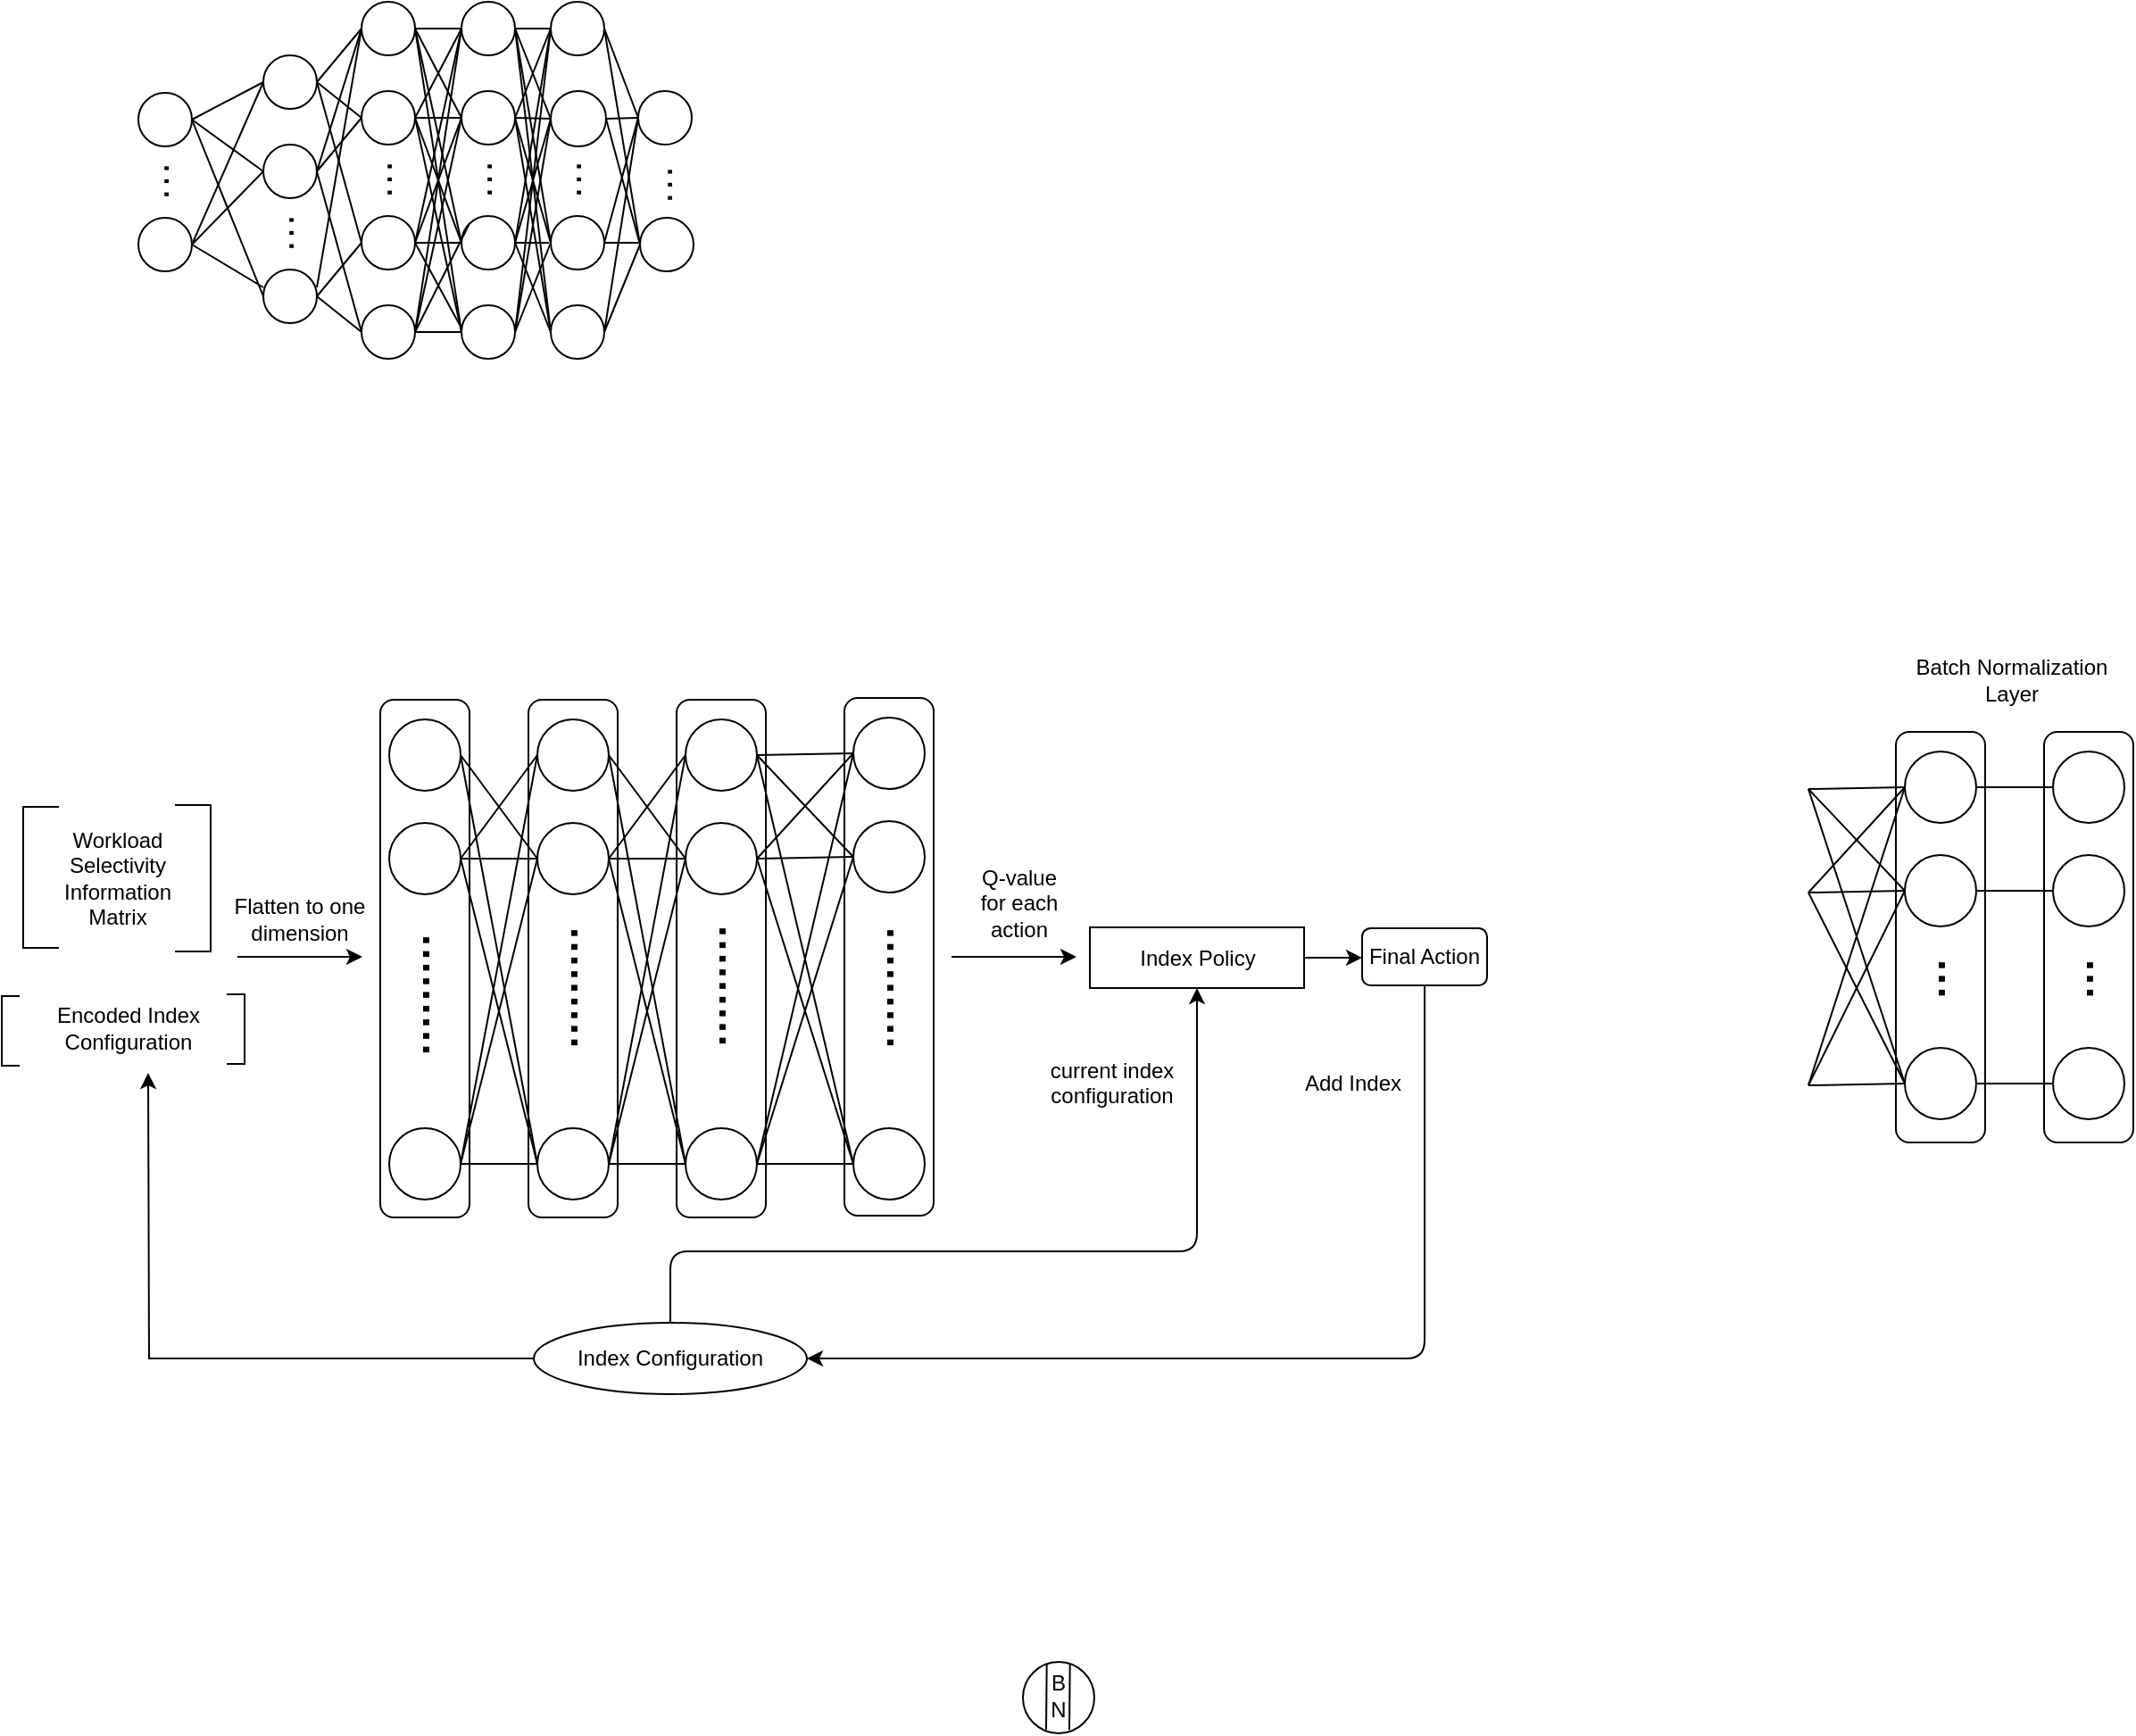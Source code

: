<mxfile version="12.1.3" type="github" pages="1"><diagram id="01hDxmDgca2iWqoEJot6" name="Page-1"><mxGraphModel dx="904" dy="399" grid="1" gridSize="10" guides="1" tooltips="1" connect="1" arrows="1" fold="1" page="1" pageScale="1" pageWidth="827" pageHeight="1169" math="0" shadow="0"><root><mxCell id="0"/><mxCell id="1" parent="0"/><mxCell id="bkeqHjz3Ag04M0PEebuD-88" value="" style="ellipse;whiteSpace=wrap;html=1;aspect=fixed;rotation=-90;" vertex="1" parent="1"><mxGeometry x="335.5" y="180" width="30" height="30" as="geometry"/></mxCell><mxCell id="bkeqHjz3Ag04M0PEebuD-137" style="edgeStyle=none;rounded=0;orthogonalLoop=1;jettySize=auto;html=1;exitX=0.5;exitY=0;exitDx=0;exitDy=0;entryX=0.5;entryY=1;entryDx=0;entryDy=0;endArrow=none;endFill=0;strokeColor=#000000;" edge="1" parent="1" source="bkeqHjz3Ag04M0PEebuD-89" target="bkeqHjz3Ag04M0PEebuD-59"><mxGeometry relative="1" as="geometry"/></mxCell><mxCell id="bkeqHjz3Ag04M0PEebuD-146" style="edgeStyle=none;rounded=0;orthogonalLoop=1;jettySize=auto;html=1;exitX=0.5;exitY=1;exitDx=0;exitDy=0;endArrow=none;endFill=0;strokeColor=#000000;" edge="1" parent="1" source="bkeqHjz3Ag04M0PEebuD-89"><mxGeometry relative="1" as="geometry"><mxPoint x="384.5" y="145" as="targetPoint"/></mxGeometry></mxCell><mxCell id="bkeqHjz3Ag04M0PEebuD-89" value="" style="ellipse;whiteSpace=wrap;html=1;aspect=fixed;rotation=-90;" vertex="1" parent="1"><mxGeometry x="335.5" y="130" width="30" height="30" as="geometry"/></mxCell><mxCell id="bkeqHjz3Ag04M0PEebuD-133" style="edgeStyle=none;rounded=0;orthogonalLoop=1;jettySize=auto;html=1;exitX=0.5;exitY=0;exitDx=0;exitDy=0;entryX=0.5;entryY=1;entryDx=0;entryDy=0;endArrow=none;endFill=0;strokeColor=#000000;" edge="1" parent="1" source="bkeqHjz3Ag04M0PEebuD-90" target="bkeqHjz3Ag04M0PEebuD-60"><mxGeometry relative="1" as="geometry"/></mxCell><mxCell id="bkeqHjz3Ag04M0PEebuD-134" style="edgeStyle=none;rounded=0;orthogonalLoop=1;jettySize=auto;html=1;exitX=0.5;exitY=0;exitDx=0;exitDy=0;entryX=0.5;entryY=1;entryDx=0;entryDy=0;endArrow=none;endFill=0;strokeColor=#000000;" edge="1" parent="1" source="bkeqHjz3Ag04M0PEebuD-90" target="bkeqHjz3Ag04M0PEebuD-59"><mxGeometry relative="1" as="geometry"/></mxCell><mxCell id="bkeqHjz3Ag04M0PEebuD-141" style="edgeStyle=none;rounded=0;orthogonalLoop=1;jettySize=auto;html=1;exitX=0.5;exitY=1;exitDx=0;exitDy=0;endArrow=none;endFill=0;strokeColor=#000000;" edge="1" parent="1" source="bkeqHjz3Ag04M0PEebuD-90"><mxGeometry relative="1" as="geometry"><mxPoint x="384.5" y="75" as="targetPoint"/></mxGeometry></mxCell><mxCell id="bkeqHjz3Ag04M0PEebuD-145" style="edgeStyle=none;rounded=0;orthogonalLoop=1;jettySize=auto;html=1;exitX=0.5;exitY=1;exitDx=0;exitDy=0;endArrow=none;endFill=0;strokeColor=#000000;entryX=0.5;entryY=0;entryDx=0;entryDy=0;" edge="1" parent="1" source="bkeqHjz3Ag04M0PEebuD-90" target="bkeqHjz3Ag04M0PEebuD-139"><mxGeometry relative="1" as="geometry"><mxPoint x="424.5" y="110" as="targetPoint"/></mxGeometry></mxCell><mxCell id="bkeqHjz3Ag04M0PEebuD-90" value="" style="ellipse;whiteSpace=wrap;html=1;aspect=fixed;rotation=-90;" vertex="1" parent="1"><mxGeometry x="335.5" y="60" width="31" height="31" as="geometry"/></mxCell><mxCell id="bkeqHjz3Ag04M0PEebuD-91" value="&lt;font style=&quot;font-size: 22px&quot;&gt;···&lt;/font&gt;" style="text;html=1;strokeColor=none;fillColor=none;align=center;verticalAlign=middle;whiteSpace=wrap;rounded=0;rotation=-90;" vertex="1" parent="1"><mxGeometry x="330.5" y="100" width="40" height="20" as="geometry"/></mxCell><mxCell id="bkeqHjz3Ag04M0PEebuD-124" style="edgeStyle=none;rounded=0;orthogonalLoop=1;jettySize=auto;html=1;exitX=0.5;exitY=0;exitDx=0;exitDy=0;entryX=0.5;entryY=1;entryDx=0;entryDy=0;endArrow=none;endFill=0;strokeColor=#000000;" edge="1" parent="1" source="bkeqHjz3Ag04M0PEebuD-93" target="bkeqHjz3Ag04M0PEebuD-61"><mxGeometry relative="1" as="geometry"/></mxCell><mxCell id="bkeqHjz3Ag04M0PEebuD-128" style="edgeStyle=none;rounded=0;orthogonalLoop=1;jettySize=auto;html=1;exitX=0.5;exitY=0;exitDx=0;exitDy=0;entryX=0.5;entryY=1;entryDx=0;entryDy=0;endArrow=none;endFill=0;strokeColor=#000000;" edge="1" parent="1" source="bkeqHjz3Ag04M0PEebuD-93" target="bkeqHjz3Ag04M0PEebuD-60"><mxGeometry relative="1" as="geometry"/></mxCell><mxCell id="bkeqHjz3Ag04M0PEebuD-129" style="edgeStyle=none;rounded=0;orthogonalLoop=1;jettySize=auto;html=1;exitX=0.5;exitY=0;exitDx=0;exitDy=0;entryX=0.5;entryY=1;entryDx=0;entryDy=0;endArrow=none;endFill=0;strokeColor=#000000;" edge="1" parent="1" source="bkeqHjz3Ag04M0PEebuD-93" target="bkeqHjz3Ag04M0PEebuD-59"><mxGeometry relative="1" as="geometry"/></mxCell><mxCell id="bkeqHjz3Ag04M0PEebuD-140" style="edgeStyle=none;rounded=0;orthogonalLoop=1;jettySize=auto;html=1;exitX=0.5;exitY=1;exitDx=0;exitDy=0;entryX=0.5;entryY=0;entryDx=0;entryDy=0;endArrow=none;endFill=0;strokeColor=#000000;" edge="1" parent="1" source="bkeqHjz3Ag04M0PEebuD-93" target="bkeqHjz3Ag04M0PEebuD-138"><mxGeometry relative="1" as="geometry"/></mxCell><mxCell id="bkeqHjz3Ag04M0PEebuD-93" value="" style="ellipse;whiteSpace=wrap;html=1;aspect=fixed;rotation=-90;" vertex="1" parent="1"><mxGeometry x="335.5" y="10" width="30" height="30" as="geometry"/></mxCell><mxCell id="bkeqHjz3Ag04M0PEebuD-104" style="edgeStyle=none;rounded=0;orthogonalLoop=1;jettySize=auto;html=1;exitX=0.5;exitY=0;exitDx=0;exitDy=0;endArrow=none;endFill=0;strokeColor=#000000;" edge="1" parent="1" source="bkeqHjz3Ag04M0PEebuD-39"><mxGeometry relative="1" as="geometry"><mxPoint x="204.5" y="170" as="targetPoint"/></mxGeometry></mxCell><mxCell id="bkeqHjz3Ag04M0PEebuD-4" value="" style="ellipse;whiteSpace=wrap;html=1;aspect=fixed;rotation=-90;" vertex="1" parent="1"><mxGeometry x="104.5" y="131" width="30" height="30" as="geometry"/></mxCell><mxCell id="bkeqHjz3Ag04M0PEebuD-5" value="" style="ellipse;whiteSpace=wrap;html=1;aspect=fixed;rotation=-90;" vertex="1" parent="1"><mxGeometry x="104.5" y="61" width="30" height="30" as="geometry"/></mxCell><mxCell id="bkeqHjz3Ag04M0PEebuD-7" value="&lt;font style=&quot;font-size: 22px&quot;&gt;···&lt;/font&gt;" style="text;html=1;strokeColor=none;fillColor=none;align=center;verticalAlign=middle;whiteSpace=wrap;rounded=0;rotation=-90;" vertex="1" parent="1"><mxGeometry x="99.5" y="101" width="40" height="20" as="geometry"/></mxCell><mxCell id="bkeqHjz3Ag04M0PEebuD-9" value="" style="ellipse;whiteSpace=wrap;html=1;aspect=fixed;rotation=-90;" vertex="1" parent="1"><mxGeometry x="174.5" y="160" width="30" height="30" as="geometry"/></mxCell><mxCell id="bkeqHjz3Ag04M0PEebuD-116" style="edgeStyle=none;rounded=0;orthogonalLoop=1;jettySize=auto;html=1;exitX=0.5;exitY=1;exitDx=0;exitDy=0;entryX=0.5;entryY=0;entryDx=0;entryDy=0;endArrow=none;endFill=0;strokeColor=#000000;" edge="1" parent="1" source="bkeqHjz3Ag04M0PEebuD-10" target="bkeqHjz3Ag04M0PEebuD-34"><mxGeometry relative="1" as="geometry"/></mxCell><mxCell id="bkeqHjz3Ag04M0PEebuD-10" value="" style="ellipse;whiteSpace=wrap;html=1;aspect=fixed;rotation=-90;" vertex="1" parent="1"><mxGeometry x="174.5" y="90" width="30" height="30" as="geometry"/></mxCell><mxCell id="bkeqHjz3Ag04M0PEebuD-11" value="&lt;font style=&quot;font-size: 22px&quot;&gt;···&lt;/font&gt;" style="text;html=1;strokeColor=none;fillColor=none;align=center;verticalAlign=middle;whiteSpace=wrap;rounded=0;rotation=-90;" vertex="1" parent="1"><mxGeometry x="169.5" y="130" width="40" height="20" as="geometry"/></mxCell><mxCell id="bkeqHjz3Ag04M0PEebuD-109" style="edgeStyle=none;rounded=0;orthogonalLoop=1;jettySize=auto;html=1;exitX=0.5;exitY=1;exitDx=0;exitDy=0;entryX=0.5;entryY=0;entryDx=0;entryDy=0;endArrow=none;endFill=0;strokeColor=#000000;" edge="1" parent="1" source="bkeqHjz3Ag04M0PEebuD-13" target="bkeqHjz3Ag04M0PEebuD-35"><mxGeometry relative="1" as="geometry"/></mxCell><mxCell id="bkeqHjz3Ag04M0PEebuD-13" value="" style="ellipse;whiteSpace=wrap;html=1;aspect=fixed;rotation=-90;" vertex="1" parent="1"><mxGeometry x="174.5" y="40" width="30" height="30" as="geometry"/></mxCell><mxCell id="bkeqHjz3Ag04M0PEebuD-23" value="" style="endArrow=none;html=1;entryX=0.5;entryY=1;entryDx=0;entryDy=0;" edge="1" parent="1" target="bkeqHjz3Ag04M0PEebuD-4"><mxGeometry width="50" height="50" relative="1" as="geometry"><mxPoint x="174.5" y="170" as="sourcePoint"/><mxPoint x="194.5" y="136" as="targetPoint"/></mxGeometry></mxCell><mxCell id="bkeqHjz3Ag04M0PEebuD-24" value="" style="endArrow=none;html=1;entryX=0.5;entryY=1;entryDx=0;entryDy=0;exitX=0.5;exitY=0;exitDx=0;exitDy=0;" edge="1" parent="1" source="bkeqHjz3Ag04M0PEebuD-10" target="bkeqHjz3Ag04M0PEebuD-4"><mxGeometry width="50" height="50" relative="1" as="geometry"><mxPoint x="244.5" y="126" as="sourcePoint"/><mxPoint x="204.5" y="126" as="targetPoint"/></mxGeometry></mxCell><mxCell id="bkeqHjz3Ag04M0PEebuD-25" value="" style="endArrow=none;html=1;entryX=0.5;entryY=1;entryDx=0;entryDy=0;exitX=0.5;exitY=0;exitDx=0;exitDy=0;" edge="1" parent="1" source="bkeqHjz3Ag04M0PEebuD-13" target="bkeqHjz3Ag04M0PEebuD-4"><mxGeometry width="50" height="50" relative="1" as="geometry"><mxPoint x="254.5" y="116" as="sourcePoint"/><mxPoint x="214.5" y="116" as="targetPoint"/></mxGeometry></mxCell><mxCell id="bkeqHjz3Ag04M0PEebuD-28" value="" style="endArrow=none;html=1;entryX=0.5;entryY=1;entryDx=0;entryDy=0;exitX=0.5;exitY=0;exitDx=0;exitDy=0;" edge="1" parent="1" source="bkeqHjz3Ag04M0PEebuD-9" target="bkeqHjz3Ag04M0PEebuD-5"><mxGeometry width="50" height="50" relative="1" as="geometry"><mxPoint x="284.5" y="86" as="sourcePoint"/><mxPoint x="244.5" y="86" as="targetPoint"/></mxGeometry></mxCell><mxCell id="bkeqHjz3Ag04M0PEebuD-29" value="" style="endArrow=none;html=1;entryX=0.5;entryY=1;entryDx=0;entryDy=0;exitX=0.5;exitY=0;exitDx=0;exitDy=0;" edge="1" parent="1" source="bkeqHjz3Ag04M0PEebuD-10" target="bkeqHjz3Ag04M0PEebuD-5"><mxGeometry width="50" height="50" relative="1" as="geometry"><mxPoint x="174.5" y="76" as="sourcePoint"/><mxPoint x="254.5" y="76" as="targetPoint"/></mxGeometry></mxCell><mxCell id="bkeqHjz3Ag04M0PEebuD-30" value="" style="endArrow=none;html=1;entryX=0.5;entryY=1;entryDx=0;entryDy=0;exitX=0.5;exitY=0;exitDx=0;exitDy=0;" edge="1" parent="1" source="bkeqHjz3Ag04M0PEebuD-13" target="bkeqHjz3Ag04M0PEebuD-5"><mxGeometry width="50" height="50" relative="1" as="geometry"><mxPoint x="304.5" y="66" as="sourcePoint"/><mxPoint x="264.5" y="66" as="targetPoint"/></mxGeometry></mxCell><mxCell id="bkeqHjz3Ag04M0PEebuD-34" value="" style="ellipse;whiteSpace=wrap;html=1;aspect=fixed;rotation=-90;" vertex="1" parent="1"><mxGeometry x="229.5" y="180" width="30" height="30" as="geometry"/></mxCell><mxCell id="bkeqHjz3Ag04M0PEebuD-51" style="edgeStyle=none;rounded=0;orthogonalLoop=1;jettySize=auto;html=1;exitX=0.5;exitY=1;exitDx=0;exitDy=0;entryX=0.5;entryY=0;entryDx=0;entryDy=0;endArrow=none;endFill=0;strokeColor=#000000;" edge="1" parent="1" source="bkeqHjz3Ag04M0PEebuD-9" target="bkeqHjz3Ag04M0PEebuD-34"><mxGeometry relative="1" as="geometry"/></mxCell><mxCell id="bkeqHjz3Ag04M0PEebuD-72" style="edgeStyle=none;rounded=0;orthogonalLoop=1;jettySize=auto;html=1;exitX=0.5;exitY=1;exitDx=0;exitDy=0;endArrow=none;endFill=0;strokeColor=#000000;" edge="1" parent="1" source="bkeqHjz3Ag04M0PEebuD-35"><mxGeometry relative="1" as="geometry"><mxPoint x="284.5" y="191" as="targetPoint"/></mxGeometry></mxCell><mxCell id="bkeqHjz3Ag04M0PEebuD-35" value="" style="ellipse;whiteSpace=wrap;html=1;aspect=fixed;rotation=-90;" vertex="1" parent="1"><mxGeometry x="229.5" y="130" width="30" height="30" as="geometry"/></mxCell><mxCell id="bkeqHjz3Ag04M0PEebuD-50" style="edgeStyle=none;rounded=0;orthogonalLoop=1;jettySize=auto;html=1;exitX=0.5;exitY=1;exitDx=0;exitDy=0;entryX=0.5;entryY=0;entryDx=0;entryDy=0;endArrow=none;endFill=0;strokeColor=#000000;" edge="1" parent="1" source="bkeqHjz3Ag04M0PEebuD-9" target="bkeqHjz3Ag04M0PEebuD-35"><mxGeometry relative="1" as="geometry"/></mxCell><mxCell id="bkeqHjz3Ag04M0PEebuD-86" style="edgeStyle=none;rounded=0;orthogonalLoop=1;jettySize=auto;html=1;exitX=0.5;exitY=1;exitDx=0;exitDy=0;entryX=0.5;entryY=0;entryDx=0;entryDy=0;endArrow=none;endFill=0;strokeColor=#000000;" edge="1" parent="1" source="bkeqHjz3Ag04M0PEebuD-36" target="bkeqHjz3Ag04M0PEebuD-64"><mxGeometry relative="1" as="geometry"/></mxCell><mxCell id="bkeqHjz3Ag04M0PEebuD-117" style="edgeStyle=none;rounded=0;orthogonalLoop=1;jettySize=auto;html=1;exitX=0.5;exitY=1;exitDx=0;exitDy=0;entryX=0.5;entryY=0;entryDx=0;entryDy=0;endArrow=none;endFill=0;strokeColor=#000000;" edge="1" parent="1" source="bkeqHjz3Ag04M0PEebuD-36" target="bkeqHjz3Ag04M0PEebuD-59"><mxGeometry relative="1" as="geometry"/></mxCell><mxCell id="bkeqHjz3Ag04M0PEebuD-36" value="" style="ellipse;whiteSpace=wrap;html=1;aspect=fixed;rotation=-90;" vertex="1" parent="1"><mxGeometry x="229.5" y="60" width="30" height="30" as="geometry"/></mxCell><mxCell id="bkeqHjz3Ag04M0PEebuD-55" style="edgeStyle=none;rounded=0;orthogonalLoop=1;jettySize=auto;html=1;exitX=0.5;exitY=1;exitDx=0;exitDy=0;entryX=0.5;entryY=0;entryDx=0;entryDy=0;endArrow=none;endFill=0;strokeColor=#000000;" edge="1" parent="1" source="bkeqHjz3Ag04M0PEebuD-10" target="bkeqHjz3Ag04M0PEebuD-36"><mxGeometry relative="1" as="geometry"/></mxCell><mxCell id="bkeqHjz3Ag04M0PEebuD-37" value="&lt;font style=&quot;font-size: 22px&quot;&gt;···&lt;/font&gt;" style="text;html=1;strokeColor=none;fillColor=none;align=center;verticalAlign=middle;whiteSpace=wrap;rounded=0;rotation=-90;" vertex="1" parent="1"><mxGeometry x="224.5" y="100" width="40" height="20" as="geometry"/></mxCell><mxCell id="bkeqHjz3Ag04M0PEebuD-57" style="edgeStyle=none;rounded=0;orthogonalLoop=1;jettySize=auto;html=1;exitX=0.5;exitY=1;exitDx=0;exitDy=0;entryX=0.5;entryY=0;entryDx=0;entryDy=0;endArrow=none;endFill=0;strokeColor=#000000;" edge="1" parent="1" source="bkeqHjz3Ag04M0PEebuD-13" target="bkeqHjz3Ag04M0PEebuD-36"><mxGeometry relative="1" as="geometry"/></mxCell><mxCell id="bkeqHjz3Ag04M0PEebuD-87" style="edgeStyle=none;rounded=0;orthogonalLoop=1;jettySize=auto;html=1;exitX=0.5;exitY=1;exitDx=0;exitDy=0;entryX=0.5;entryY=0;entryDx=0;entryDy=0;endArrow=none;endFill=0;strokeColor=#000000;" edge="1" parent="1" source="bkeqHjz3Ag04M0PEebuD-39" target="bkeqHjz3Ag04M0PEebuD-61"><mxGeometry relative="1" as="geometry"/></mxCell><mxCell id="bkeqHjz3Ag04M0PEebuD-121" style="edgeStyle=none;rounded=0;orthogonalLoop=1;jettySize=auto;html=1;exitX=0.5;exitY=1;exitDx=0;exitDy=0;entryX=0.5;entryY=0;entryDx=0;entryDy=0;endArrow=none;endFill=0;strokeColor=#000000;" edge="1" parent="1" source="bkeqHjz3Ag04M0PEebuD-39" target="bkeqHjz3Ag04M0PEebuD-60"><mxGeometry relative="1" as="geometry"/></mxCell><mxCell id="bkeqHjz3Ag04M0PEebuD-122" style="edgeStyle=none;rounded=0;orthogonalLoop=1;jettySize=auto;html=1;exitX=0.5;exitY=1;exitDx=0;exitDy=0;entryX=0.5;entryY=0;entryDx=0;entryDy=0;endArrow=none;endFill=0;strokeColor=#000000;" edge="1" parent="1" source="bkeqHjz3Ag04M0PEebuD-39" target="bkeqHjz3Ag04M0PEebuD-59"><mxGeometry relative="1" as="geometry"/></mxCell><mxCell id="bkeqHjz3Ag04M0PEebuD-39" value="" style="ellipse;whiteSpace=wrap;html=1;aspect=fixed;rotation=-90;" vertex="1" parent="1"><mxGeometry x="229.5" y="10" width="30" height="30" as="geometry"/></mxCell><mxCell id="bkeqHjz3Ag04M0PEebuD-59" value="" style="ellipse;whiteSpace=wrap;html=1;aspect=fixed;rotation=-90;" vertex="1" parent="1"><mxGeometry x="285.5" y="180" width="30" height="30" as="geometry"/></mxCell><mxCell id="bkeqHjz3Ag04M0PEebuD-135" style="edgeStyle=none;rounded=0;orthogonalLoop=1;jettySize=auto;html=1;exitX=0.5;exitY=1;exitDx=0;exitDy=0;entryX=0.5;entryY=0;entryDx=0;entryDy=0;endArrow=none;endFill=0;strokeColor=#000000;" edge="1" parent="1" source="bkeqHjz3Ag04M0PEebuD-60" target="bkeqHjz3Ag04M0PEebuD-88"><mxGeometry relative="1" as="geometry"/></mxCell><mxCell id="bkeqHjz3Ag04M0PEebuD-136" style="edgeStyle=none;rounded=0;orthogonalLoop=1;jettySize=auto;html=1;exitX=0.5;exitY=1;exitDx=0;exitDy=0;endArrow=none;endFill=0;strokeColor=#000000;" edge="1" parent="1" source="bkeqHjz3Ag04M0PEebuD-60"><mxGeometry relative="1" as="geometry"><mxPoint x="334.5" y="145" as="targetPoint"/></mxGeometry></mxCell><mxCell id="bkeqHjz3Ag04M0PEebuD-60" value="" style="ellipse;whiteSpace=wrap;html=1;aspect=fixed;rotation=-90;" vertex="1" parent="1"><mxGeometry x="285.5" y="130" width="30" height="30" as="geometry"/></mxCell><mxCell id="bkeqHjz3Ag04M0PEebuD-118" style="edgeStyle=none;rounded=0;orthogonalLoop=1;jettySize=auto;html=1;exitX=0.5;exitY=0;exitDx=0;exitDy=0;entryX=0.5;entryY=1;entryDx=0;entryDy=0;endArrow=none;endFill=0;strokeColor=#000000;" edge="1" parent="1" source="bkeqHjz3Ag04M0PEebuD-61" target="bkeqHjz3Ag04M0PEebuD-34"><mxGeometry relative="1" as="geometry"/></mxCell><mxCell id="bkeqHjz3Ag04M0PEebuD-130" style="edgeStyle=none;rounded=0;orthogonalLoop=1;jettySize=auto;html=1;exitX=0.5;exitY=1;exitDx=0;exitDy=0;entryX=0.5;entryY=0;entryDx=0;entryDy=0;endArrow=none;endFill=0;strokeColor=#000000;" edge="1" parent="1" source="bkeqHjz3Ag04M0PEebuD-61" target="bkeqHjz3Ag04M0PEebuD-90"><mxGeometry relative="1" as="geometry"/></mxCell><mxCell id="bkeqHjz3Ag04M0PEebuD-131" style="edgeStyle=none;rounded=0;orthogonalLoop=1;jettySize=auto;html=1;exitX=0.5;exitY=1;exitDx=0;exitDy=0;entryX=0.5;entryY=0;entryDx=0;entryDy=0;endArrow=none;endFill=0;strokeColor=#000000;" edge="1" parent="1" source="bkeqHjz3Ag04M0PEebuD-61" target="bkeqHjz3Ag04M0PEebuD-89"><mxGeometry relative="1" as="geometry"/></mxCell><mxCell id="bkeqHjz3Ag04M0PEebuD-132" style="edgeStyle=none;rounded=0;orthogonalLoop=1;jettySize=auto;html=1;exitX=0.5;exitY=1;exitDx=0;exitDy=0;entryX=0.5;entryY=0;entryDx=0;entryDy=0;endArrow=none;endFill=0;strokeColor=#000000;" edge="1" parent="1" source="bkeqHjz3Ag04M0PEebuD-61" target="bkeqHjz3Ag04M0PEebuD-88"><mxGeometry relative="1" as="geometry"/></mxCell><mxCell id="bkeqHjz3Ag04M0PEebuD-61" value="" style="ellipse;whiteSpace=wrap;html=1;aspect=fixed;rotation=-90;" vertex="1" parent="1"><mxGeometry x="285.5" y="60" width="30" height="30" as="geometry"/></mxCell><mxCell id="bkeqHjz3Ag04M0PEebuD-62" value="&lt;font style=&quot;font-size: 22px&quot;&gt;···&lt;/font&gt;" style="text;html=1;strokeColor=none;fillColor=none;align=center;verticalAlign=middle;whiteSpace=wrap;rounded=0;rotation=-90;" vertex="1" parent="1"><mxGeometry x="280.5" y="100" width="40" height="20" as="geometry"/></mxCell><mxCell id="bkeqHjz3Ag04M0PEebuD-119" style="edgeStyle=none;rounded=0;orthogonalLoop=1;jettySize=auto;html=1;exitX=0.5;exitY=0;exitDx=0;exitDy=0;entryX=0.5;entryY=1;entryDx=0;entryDy=0;endArrow=none;endFill=0;strokeColor=#000000;" edge="1" parent="1" source="bkeqHjz3Ag04M0PEebuD-64" target="bkeqHjz3Ag04M0PEebuD-35"><mxGeometry relative="1" as="geometry"/></mxCell><mxCell id="bkeqHjz3Ag04M0PEebuD-120" style="edgeStyle=none;rounded=0;orthogonalLoop=1;jettySize=auto;html=1;exitX=0.5;exitY=0;exitDx=0;exitDy=0;entryX=0.5;entryY=1;entryDx=0;entryDy=0;endArrow=none;endFill=0;strokeColor=#000000;" edge="1" parent="1" source="bkeqHjz3Ag04M0PEebuD-64" target="bkeqHjz3Ag04M0PEebuD-34"><mxGeometry relative="1" as="geometry"/></mxCell><mxCell id="bkeqHjz3Ag04M0PEebuD-123" style="edgeStyle=none;rounded=0;orthogonalLoop=1;jettySize=auto;html=1;exitX=0.5;exitY=1;exitDx=0;exitDy=0;entryX=0.5;entryY=0;entryDx=0;entryDy=0;endArrow=none;endFill=0;strokeColor=#000000;" edge="1" parent="1" source="bkeqHjz3Ag04M0PEebuD-64" target="bkeqHjz3Ag04M0PEebuD-93"><mxGeometry relative="1" as="geometry"/></mxCell><mxCell id="bkeqHjz3Ag04M0PEebuD-125" style="edgeStyle=none;rounded=0;orthogonalLoop=1;jettySize=auto;html=1;exitX=0.5;exitY=1;exitDx=0;exitDy=0;entryX=0.5;entryY=0;entryDx=0;entryDy=0;endArrow=none;endFill=0;strokeColor=#000000;" edge="1" parent="1" source="bkeqHjz3Ag04M0PEebuD-64" target="bkeqHjz3Ag04M0PEebuD-90"><mxGeometry relative="1" as="geometry"/></mxCell><mxCell id="bkeqHjz3Ag04M0PEebuD-126" style="edgeStyle=none;rounded=0;orthogonalLoop=1;jettySize=auto;html=1;exitX=0.5;exitY=1;exitDx=0;exitDy=0;entryX=0.5;entryY=0;entryDx=0;entryDy=0;endArrow=none;endFill=0;strokeColor=#000000;" edge="1" parent="1" source="bkeqHjz3Ag04M0PEebuD-64" target="bkeqHjz3Ag04M0PEebuD-89"><mxGeometry relative="1" as="geometry"/></mxCell><mxCell id="bkeqHjz3Ag04M0PEebuD-127" style="edgeStyle=none;rounded=0;orthogonalLoop=1;jettySize=auto;html=1;exitX=0.5;exitY=1;exitDx=0;exitDy=0;entryX=0.5;entryY=0;entryDx=0;entryDy=0;endArrow=none;endFill=0;strokeColor=#000000;" edge="1" parent="1" source="bkeqHjz3Ag04M0PEebuD-64" target="bkeqHjz3Ag04M0PEebuD-88"><mxGeometry relative="1" as="geometry"/></mxCell><mxCell id="bkeqHjz3Ag04M0PEebuD-64" value="" style="ellipse;whiteSpace=wrap;html=1;aspect=fixed;rotation=-90;" vertex="1" parent="1"><mxGeometry x="285.5" y="10" width="30" height="30" as="geometry"/></mxCell><mxCell id="bkeqHjz3Ag04M0PEebuD-56" style="edgeStyle=none;rounded=0;orthogonalLoop=1;jettySize=auto;html=1;exitX=0.5;exitY=1;exitDx=0;exitDy=0;entryX=0.5;entryY=0;entryDx=0;entryDy=0;endArrow=none;endFill=0;strokeColor=#000000;" edge="1" parent="1" source="bkeqHjz3Ag04M0PEebuD-10" target="bkeqHjz3Ag04M0PEebuD-39"><mxGeometry relative="1" as="geometry"/></mxCell><mxCell id="bkeqHjz3Ag04M0PEebuD-58" style="edgeStyle=none;rounded=0;orthogonalLoop=1;jettySize=auto;html=1;exitX=0.5;exitY=1;exitDx=0;exitDy=0;entryX=0.5;entryY=0;entryDx=0;entryDy=0;endArrow=none;endFill=0;strokeColor=#000000;" edge="1" parent="1" source="bkeqHjz3Ag04M0PEebuD-13" target="bkeqHjz3Ag04M0PEebuD-39"><mxGeometry relative="1" as="geometry"/></mxCell><mxCell id="bkeqHjz3Ag04M0PEebuD-70" style="edgeStyle=none;rounded=0;orthogonalLoop=1;jettySize=auto;html=1;exitX=0.5;exitY=1;exitDx=0;exitDy=0;entryX=0.5;entryY=0;entryDx=0;entryDy=0;endArrow=none;endFill=0;strokeColor=#000000;" edge="1" parent="1" source="bkeqHjz3Ag04M0PEebuD-34" target="bkeqHjz3Ag04M0PEebuD-59"><mxGeometry relative="1" as="geometry"/></mxCell><mxCell id="bkeqHjz3Ag04M0PEebuD-71" style="edgeStyle=none;rounded=0;orthogonalLoop=1;jettySize=auto;html=1;exitX=0.5;exitY=1;exitDx=0;exitDy=0;entryX=1;entryY=0;entryDx=0;entryDy=0;endArrow=none;endFill=0;strokeColor=#000000;" edge="1" parent="1" source="bkeqHjz3Ag04M0PEebuD-34" target="bkeqHjz3Ag04M0PEebuD-60"><mxGeometry relative="1" as="geometry"/></mxCell><mxCell id="bkeqHjz3Ag04M0PEebuD-75" style="edgeStyle=none;rounded=0;orthogonalLoop=1;jettySize=auto;html=1;exitX=0.5;exitY=1;exitDx=0;exitDy=0;entryX=0.5;entryY=0;entryDx=0;entryDy=0;endArrow=none;endFill=0;strokeColor=#000000;" edge="1" parent="1" source="bkeqHjz3Ag04M0PEebuD-35" target="bkeqHjz3Ag04M0PEebuD-60"><mxGeometry relative="1" as="geometry"/></mxCell><mxCell id="bkeqHjz3Ag04M0PEebuD-77" style="edgeStyle=none;rounded=0;orthogonalLoop=1;jettySize=auto;html=1;exitX=0.5;exitY=1;exitDx=0;exitDy=0;entryX=0.5;entryY=0;entryDx=0;entryDy=0;endArrow=none;endFill=0;strokeColor=#000000;" edge="1" parent="1" source="bkeqHjz3Ag04M0PEebuD-36" target="bkeqHjz3Ag04M0PEebuD-60"><mxGeometry relative="1" as="geometry"/></mxCell><mxCell id="bkeqHjz3Ag04M0PEebuD-78" style="edgeStyle=none;rounded=0;orthogonalLoop=1;jettySize=auto;html=1;exitX=0.5;exitY=1;exitDx=0;exitDy=0;entryX=0.5;entryY=0;entryDx=0;entryDy=0;endArrow=none;endFill=0;strokeColor=#000000;" edge="1" parent="1" source="bkeqHjz3Ag04M0PEebuD-35" target="bkeqHjz3Ag04M0PEebuD-61"><mxGeometry relative="1" as="geometry"/></mxCell><mxCell id="bkeqHjz3Ag04M0PEebuD-79" style="edgeStyle=none;rounded=0;orthogonalLoop=1;jettySize=auto;html=1;exitX=0.5;exitY=1;exitDx=0;exitDy=0;entryX=0.5;entryY=0;entryDx=0;entryDy=0;endArrow=none;endFill=0;strokeColor=#000000;" edge="1" parent="1" source="bkeqHjz3Ag04M0PEebuD-36" target="bkeqHjz3Ag04M0PEebuD-61"><mxGeometry relative="1" as="geometry"/></mxCell><mxCell id="bkeqHjz3Ag04M0PEebuD-80" style="edgeStyle=none;rounded=0;orthogonalLoop=1;jettySize=auto;html=1;exitX=0.5;exitY=1;exitDx=0;exitDy=0;entryX=0.5;entryY=0;entryDx=0;entryDy=0;endArrow=none;endFill=0;strokeColor=#000000;" edge="1" parent="1" source="bkeqHjz3Ag04M0PEebuD-39" target="bkeqHjz3Ag04M0PEebuD-64"><mxGeometry relative="1" as="geometry"/></mxCell><mxCell id="bkeqHjz3Ag04M0PEebuD-142" style="edgeStyle=none;rounded=0;orthogonalLoop=1;jettySize=auto;html=1;exitX=0.5;exitY=0;exitDx=0;exitDy=0;entryX=0.5;entryY=1;entryDx=0;entryDy=0;endArrow=none;endFill=0;strokeColor=#000000;" edge="1" parent="1" source="bkeqHjz3Ag04M0PEebuD-138" target="bkeqHjz3Ag04M0PEebuD-89"><mxGeometry relative="1" as="geometry"/></mxCell><mxCell id="bkeqHjz3Ag04M0PEebuD-143" style="edgeStyle=none;rounded=0;orthogonalLoop=1;jettySize=auto;html=1;exitX=0.5;exitY=0;exitDx=0;exitDy=0;entryX=0.5;entryY=1;entryDx=0;entryDy=0;endArrow=none;endFill=0;strokeColor=#000000;" edge="1" parent="1" source="bkeqHjz3Ag04M0PEebuD-138" target="bkeqHjz3Ag04M0PEebuD-88"><mxGeometry relative="1" as="geometry"/></mxCell><mxCell id="bkeqHjz3Ag04M0PEebuD-138" value="" style="ellipse;whiteSpace=wrap;html=1;aspect=fixed;rotation=-90;" vertex="1" parent="1"><mxGeometry x="384.5" y="60" width="30" height="30" as="geometry"/></mxCell><mxCell id="bkeqHjz3Ag04M0PEebuD-144" style="edgeStyle=none;rounded=0;orthogonalLoop=1;jettySize=auto;html=1;exitX=0.5;exitY=0;exitDx=0;exitDy=0;entryX=0.5;entryY=1;entryDx=0;entryDy=0;endArrow=none;endFill=0;strokeColor=#000000;" edge="1" parent="1" source="bkeqHjz3Ag04M0PEebuD-139" target="bkeqHjz3Ag04M0PEebuD-93"><mxGeometry relative="1" as="geometry"/></mxCell><mxCell id="bkeqHjz3Ag04M0PEebuD-147" style="edgeStyle=none;rounded=0;orthogonalLoop=1;jettySize=auto;html=1;exitX=0.5;exitY=0;exitDx=0;exitDy=0;entryX=0.5;entryY=1;entryDx=0;entryDy=0;endArrow=none;endFill=0;strokeColor=#000000;" edge="1" parent="1" source="bkeqHjz3Ag04M0PEebuD-139" target="bkeqHjz3Ag04M0PEebuD-88"><mxGeometry relative="1" as="geometry"/></mxCell><mxCell id="bkeqHjz3Ag04M0PEebuD-139" value="" style="ellipse;whiteSpace=wrap;html=1;aspect=fixed;rotation=-90;" vertex="1" parent="1"><mxGeometry x="385.5" y="131" width="30" height="30" as="geometry"/></mxCell><mxCell id="bkeqHjz3Ag04M0PEebuD-148" value="&lt;font style=&quot;font-size: 22px&quot;&gt;···&lt;/font&gt;" style="text;html=1;strokeColor=none;fillColor=none;align=center;verticalAlign=middle;whiteSpace=wrap;rounded=0;rotation=-90;" vertex="1" parent="1"><mxGeometry x="381.5" y="103" width="40" height="20" as="geometry"/></mxCell><mxCell id="bkeqHjz3Ag04M0PEebuD-282" value="" style="group" vertex="1" connectable="0" parent="1"><mxGeometry x="600" y="940" width="40" height="40" as="geometry"/></mxCell><mxCell id="bkeqHjz3Ag04M0PEebuD-279" value="" style="ellipse;whiteSpace=wrap;html=1;aspect=fixed;" vertex="1" parent="bkeqHjz3Ag04M0PEebuD-282"><mxGeometry width="40" height="40" as="geometry"/></mxCell><mxCell id="bkeqHjz3Ag04M0PEebuD-262" value="" style="shape=link;html=1;endArrow=none;endFill=0;strokeColor=#000000;width=13;entryX=0.987;entryY=0.941;entryDx=0;entryDy=0;entryPerimeter=0;" edge="1" parent="bkeqHjz3Ag04M0PEebuD-282"><mxGeometry width="50" height="50" relative="1" as="geometry"><mxPoint x="19.5" y="38" as="sourcePoint"/><mxPoint x="19.85" y="0.89" as="targetPoint"/></mxGeometry></mxCell><mxCell id="bkeqHjz3Ag04M0PEebuD-263" value="B&lt;br&gt;N" style="text;html=1;strokeColor=none;fillColor=none;align=center;verticalAlign=middle;whiteSpace=wrap;rounded=0;" vertex="1" parent="bkeqHjz3Ag04M0PEebuD-282"><mxGeometry y="9" width="40" height="20" as="geometry"/></mxCell><mxCell id="bkeqHjz3Ag04M0PEebuD-288" value="" style="group" vertex="1" connectable="0" parent="1"><mxGeometry x="240" y="400" width="310" height="291" as="geometry"/></mxCell><mxCell id="bkeqHjz3Ag04M0PEebuD-155" value="" style="group" vertex="1" connectable="0" parent="bkeqHjz3Ag04M0PEebuD-288"><mxGeometry y="1" width="73" height="290" as="geometry"/></mxCell><mxCell id="bkeqHjz3Ag04M0PEebuD-258" style="edgeStyle=none;rounded=0;orthogonalLoop=1;jettySize=auto;html=1;exitX=0.5;exitY=1;exitDx=0;exitDy=0;endArrow=none;endFill=0;strokeColor=#000000;" edge="1" parent="bkeqHjz3Ag04M0PEebuD-155" source="bkeqHjz3Ag04M0PEebuD-149" target="bkeqHjz3Ag04M0PEebuD-152"><mxGeometry relative="1" as="geometry"/></mxCell><mxCell id="bkeqHjz3Ag04M0PEebuD-259" style="edgeStyle=none;rounded=0;orthogonalLoop=1;jettySize=auto;html=1;exitX=0.75;exitY=1;exitDx=0;exitDy=0;entryX=1;entryY=0.5;entryDx=0;entryDy=0;endArrow=none;endFill=0;strokeColor=#000000;" edge="1" parent="bkeqHjz3Ag04M0PEebuD-155" source="bkeqHjz3Ag04M0PEebuD-149" target="bkeqHjz3Ag04M0PEebuD-152"><mxGeometry relative="1" as="geometry"/></mxCell><mxCell id="bkeqHjz3Ag04M0PEebuD-260" style="edgeStyle=none;rounded=0;orthogonalLoop=1;jettySize=auto;html=1;exitX=0.5;exitY=1;exitDx=0;exitDy=0;endArrow=none;endFill=0;strokeColor=#000000;" edge="1" parent="bkeqHjz3Ag04M0PEebuD-155" source="bkeqHjz3Ag04M0PEebuD-149" target="bkeqHjz3Ag04M0PEebuD-152"><mxGeometry relative="1" as="geometry"/></mxCell><mxCell id="bkeqHjz3Ag04M0PEebuD-149" value="" style="rounded=1;whiteSpace=wrap;html=1;" vertex="1" parent="bkeqHjz3Ag04M0PEebuD-155"><mxGeometry width="50" height="290" as="geometry"/></mxCell><mxCell id="bkeqHjz3Ag04M0PEebuD-150" value="" style="ellipse;whiteSpace=wrap;html=1;aspect=fixed;" vertex="1" parent="bkeqHjz3Ag04M0PEebuD-155"><mxGeometry x="5" y="11" width="40" height="40" as="geometry"/></mxCell><mxCell id="bkeqHjz3Ag04M0PEebuD-151" value="" style="ellipse;whiteSpace=wrap;html=1;aspect=fixed;" vertex="1" parent="bkeqHjz3Ag04M0PEebuD-155"><mxGeometry x="5" y="69" width="40" height="40" as="geometry"/></mxCell><mxCell id="bkeqHjz3Ag04M0PEebuD-152" value="" style="ellipse;whiteSpace=wrap;html=1;aspect=fixed;" vertex="1" parent="bkeqHjz3Ag04M0PEebuD-155"><mxGeometry x="5" y="240" width="40" height="40" as="geometry"/></mxCell><mxCell id="bkeqHjz3Ag04M0PEebuD-153" value="&lt;b&gt;&lt;font style=&quot;font-size: 23px&quot;&gt;·········&lt;/font&gt;&lt;/b&gt;" style="text;html=1;strokeColor=none;fillColor=none;align=center;verticalAlign=middle;whiteSpace=wrap;rounded=0;rotation=90;" vertex="1" parent="bkeqHjz3Ag04M0PEebuD-155"><mxGeometry x="-21" y="156" width="94" height="20" as="geometry"/></mxCell><mxCell id="bkeqHjz3Ag04M0PEebuD-261" style="edgeStyle=none;rounded=0;orthogonalLoop=1;jettySize=auto;html=1;entryX=0.5;entryY=1;entryDx=0;entryDy=0;endArrow=none;endFill=0;strokeColor=#000000;" edge="1" parent="bkeqHjz3Ag04M0PEebuD-155" source="bkeqHjz3Ag04M0PEebuD-152" target="bkeqHjz3Ag04M0PEebuD-152"><mxGeometry relative="1" as="geometry"/></mxCell><mxCell id="bkeqHjz3Ag04M0PEebuD-157" value="" style="group" vertex="1" connectable="0" parent="bkeqHjz3Ag04M0PEebuD-288"><mxGeometry x="260" width="50" height="290" as="geometry"/></mxCell><mxCell id="bkeqHjz3Ag04M0PEebuD-158" value="" style="rounded=1;whiteSpace=wrap;html=1;" vertex="1" parent="bkeqHjz3Ag04M0PEebuD-157"><mxGeometry width="50" height="290" as="geometry"/></mxCell><mxCell id="bkeqHjz3Ag04M0PEebuD-159" value="" style="ellipse;whiteSpace=wrap;html=1;aspect=fixed;" vertex="1" parent="bkeqHjz3Ag04M0PEebuD-157"><mxGeometry x="5" y="11" width="40" height="40" as="geometry"/></mxCell><mxCell id="bkeqHjz3Ag04M0PEebuD-160" value="" style="ellipse;whiteSpace=wrap;html=1;aspect=fixed;" vertex="1" parent="bkeqHjz3Ag04M0PEebuD-157"><mxGeometry x="5" y="69" width="40" height="40" as="geometry"/></mxCell><mxCell id="bkeqHjz3Ag04M0PEebuD-161" value="" style="ellipse;whiteSpace=wrap;html=1;aspect=fixed;" vertex="1" parent="bkeqHjz3Ag04M0PEebuD-157"><mxGeometry x="5" y="241" width="40" height="40" as="geometry"/></mxCell><mxCell id="bkeqHjz3Ag04M0PEebuD-162" value="&lt;b&gt;&lt;font style=&quot;font-size: 23px&quot;&gt;·········&lt;/font&gt;&lt;/b&gt;" style="text;html=1;strokeColor=none;fillColor=none;align=center;verticalAlign=middle;whiteSpace=wrap;rounded=0;rotation=90;" vertex="1" parent="bkeqHjz3Ag04M0PEebuD-157"><mxGeometry x="6" y="153" width="40" height="20" as="geometry"/></mxCell><mxCell id="bkeqHjz3Ag04M0PEebuD-163" value="" style="group" vertex="1" connectable="0" parent="bkeqHjz3Ag04M0PEebuD-288"><mxGeometry x="166" y="1" width="50" height="290" as="geometry"/></mxCell><mxCell id="bkeqHjz3Ag04M0PEebuD-164" value="" style="rounded=1;whiteSpace=wrap;html=1;" vertex="1" parent="bkeqHjz3Ag04M0PEebuD-163"><mxGeometry width="50" height="290" as="geometry"/></mxCell><mxCell id="bkeqHjz3Ag04M0PEebuD-165" value="" style="ellipse;whiteSpace=wrap;html=1;aspect=fixed;" vertex="1" parent="bkeqHjz3Ag04M0PEebuD-163"><mxGeometry x="5" y="11" width="40" height="40" as="geometry"/></mxCell><mxCell id="bkeqHjz3Ag04M0PEebuD-166" value="" style="ellipse;whiteSpace=wrap;html=1;aspect=fixed;" vertex="1" parent="bkeqHjz3Ag04M0PEebuD-163"><mxGeometry x="5" y="69" width="40" height="40" as="geometry"/></mxCell><mxCell id="bkeqHjz3Ag04M0PEebuD-167" value="" style="ellipse;whiteSpace=wrap;html=1;aspect=fixed;" vertex="1" parent="bkeqHjz3Ag04M0PEebuD-163"><mxGeometry x="5" y="240" width="40" height="40" as="geometry"/></mxCell><mxCell id="bkeqHjz3Ag04M0PEebuD-168" value="&lt;b&gt;&lt;font style=&quot;font-size: 23px&quot;&gt;·········&lt;/font&gt;&lt;/b&gt;" style="text;html=1;strokeColor=none;fillColor=none;align=center;verticalAlign=middle;whiteSpace=wrap;rounded=0;rotation=90;" vertex="1" parent="bkeqHjz3Ag04M0PEebuD-163"><mxGeometry x="6" y="151" width="40" height="20" as="geometry"/></mxCell><mxCell id="bkeqHjz3Ag04M0PEebuD-169" value="" style="group" vertex="1" connectable="0" parent="bkeqHjz3Ag04M0PEebuD-288"><mxGeometry x="83" y="1" width="50" height="290" as="geometry"/></mxCell><mxCell id="bkeqHjz3Ag04M0PEebuD-170" value="" style="rounded=1;whiteSpace=wrap;html=1;" vertex="1" parent="bkeqHjz3Ag04M0PEebuD-169"><mxGeometry width="50" height="290" as="geometry"/></mxCell><mxCell id="bkeqHjz3Ag04M0PEebuD-171" value="" style="ellipse;whiteSpace=wrap;html=1;aspect=fixed;" vertex="1" parent="bkeqHjz3Ag04M0PEebuD-169"><mxGeometry x="5" y="11" width="40" height="40" as="geometry"/></mxCell><mxCell id="bkeqHjz3Ag04M0PEebuD-172" value="" style="ellipse;whiteSpace=wrap;html=1;aspect=fixed;" vertex="1" parent="bkeqHjz3Ag04M0PEebuD-169"><mxGeometry x="5" y="69" width="40" height="40" as="geometry"/></mxCell><mxCell id="bkeqHjz3Ag04M0PEebuD-173" value="" style="ellipse;whiteSpace=wrap;html=1;aspect=fixed;" vertex="1" parent="bkeqHjz3Ag04M0PEebuD-169"><mxGeometry x="5" y="240" width="40" height="40" as="geometry"/></mxCell><mxCell id="bkeqHjz3Ag04M0PEebuD-174" value="&lt;b&gt;&lt;font style=&quot;font-size: 23px&quot;&gt;·········&lt;/font&gt;&lt;/b&gt;" style="text;html=1;strokeColor=none;fillColor=none;align=center;verticalAlign=middle;whiteSpace=wrap;rounded=0;rotation=90;" vertex="1" parent="bkeqHjz3Ag04M0PEebuD-169"><mxGeometry x="6" y="152" width="40" height="20" as="geometry"/></mxCell><mxCell id="bkeqHjz3Ag04M0PEebuD-175" style="edgeStyle=none;rounded=0;orthogonalLoop=1;jettySize=auto;html=1;exitX=1;exitY=0.5;exitDx=0;exitDy=0;entryX=0;entryY=0.5;entryDx=0;entryDy=0;endArrow=none;endFill=0;strokeColor=#000000;" edge="1" parent="bkeqHjz3Ag04M0PEebuD-288" source="bkeqHjz3Ag04M0PEebuD-150" target="bkeqHjz3Ag04M0PEebuD-172"><mxGeometry relative="1" as="geometry"/></mxCell><mxCell id="bkeqHjz3Ag04M0PEebuD-176" style="edgeStyle=none;rounded=0;orthogonalLoop=1;jettySize=auto;html=1;exitX=1;exitY=0.5;exitDx=0;exitDy=0;entryX=0;entryY=0.5;entryDx=0;entryDy=0;endArrow=none;endFill=0;strokeColor=#000000;" edge="1" parent="bkeqHjz3Ag04M0PEebuD-288" source="bkeqHjz3Ag04M0PEebuD-150" target="bkeqHjz3Ag04M0PEebuD-173"><mxGeometry relative="1" as="geometry"/></mxCell><mxCell id="bkeqHjz3Ag04M0PEebuD-177" style="edgeStyle=none;rounded=0;orthogonalLoop=1;jettySize=auto;html=1;exitX=1;exitY=0.5;exitDx=0;exitDy=0;entryX=0;entryY=0.5;entryDx=0;entryDy=0;endArrow=none;endFill=0;strokeColor=#000000;" edge="1" parent="bkeqHjz3Ag04M0PEebuD-288" source="bkeqHjz3Ag04M0PEebuD-151" target="bkeqHjz3Ag04M0PEebuD-171"><mxGeometry relative="1" as="geometry"/></mxCell><mxCell id="bkeqHjz3Ag04M0PEebuD-178" style="edgeStyle=none;rounded=0;orthogonalLoop=1;jettySize=auto;html=1;exitX=1;exitY=0.5;exitDx=0;exitDy=0;entryX=0;entryY=0.5;entryDx=0;entryDy=0;endArrow=none;endFill=0;strokeColor=#000000;" edge="1" parent="bkeqHjz3Ag04M0PEebuD-288" source="bkeqHjz3Ag04M0PEebuD-151" target="bkeqHjz3Ag04M0PEebuD-172"><mxGeometry relative="1" as="geometry"/></mxCell><mxCell id="bkeqHjz3Ag04M0PEebuD-179" style="edgeStyle=none;rounded=0;orthogonalLoop=1;jettySize=auto;html=1;exitX=0;exitY=0.5;exitDx=0;exitDy=0;entryX=1;entryY=0.5;entryDx=0;entryDy=0;endArrow=none;endFill=0;strokeColor=#000000;" edge="1" parent="bkeqHjz3Ag04M0PEebuD-288" source="bkeqHjz3Ag04M0PEebuD-171" target="bkeqHjz3Ag04M0PEebuD-152"><mxGeometry relative="1" as="geometry"/></mxCell><mxCell id="bkeqHjz3Ag04M0PEebuD-180" style="edgeStyle=none;rounded=0;orthogonalLoop=1;jettySize=auto;html=1;exitX=1;exitY=0.5;exitDx=0;exitDy=0;entryX=0;entryY=0.5;entryDx=0;entryDy=0;endArrow=none;endFill=0;strokeColor=#000000;" edge="1" parent="bkeqHjz3Ag04M0PEebuD-288" source="bkeqHjz3Ag04M0PEebuD-152" target="bkeqHjz3Ag04M0PEebuD-173"><mxGeometry relative="1" as="geometry"/></mxCell><mxCell id="bkeqHjz3Ag04M0PEebuD-181" style="edgeStyle=none;rounded=0;orthogonalLoop=1;jettySize=auto;html=1;exitX=1;exitY=0.5;exitDx=0;exitDy=0;entryX=0;entryY=0.5;entryDx=0;entryDy=0;endArrow=none;endFill=0;strokeColor=#000000;" edge="1" parent="bkeqHjz3Ag04M0PEebuD-288" source="bkeqHjz3Ag04M0PEebuD-151" target="bkeqHjz3Ag04M0PEebuD-173"><mxGeometry relative="1" as="geometry"/></mxCell><mxCell id="bkeqHjz3Ag04M0PEebuD-182" style="edgeStyle=none;rounded=0;orthogonalLoop=1;jettySize=auto;html=1;exitX=0;exitY=0.5;exitDx=0;exitDy=0;entryX=1;entryY=0.5;entryDx=0;entryDy=0;endArrow=none;endFill=0;strokeColor=#000000;" edge="1" parent="bkeqHjz3Ag04M0PEebuD-288" source="bkeqHjz3Ag04M0PEebuD-172" target="bkeqHjz3Ag04M0PEebuD-152"><mxGeometry relative="1" as="geometry"/></mxCell><mxCell id="bkeqHjz3Ag04M0PEebuD-183" style="edgeStyle=none;rounded=0;orthogonalLoop=1;jettySize=auto;html=1;exitX=1;exitY=0.5;exitDx=0;exitDy=0;entryX=0;entryY=0.5;entryDx=0;entryDy=0;endArrow=none;endFill=0;strokeColor=#000000;" edge="1" parent="bkeqHjz3Ag04M0PEebuD-288" source="bkeqHjz3Ag04M0PEebuD-171" target="bkeqHjz3Ag04M0PEebuD-166"><mxGeometry relative="1" as="geometry"/></mxCell><mxCell id="bkeqHjz3Ag04M0PEebuD-184" style="edgeStyle=none;rounded=0;orthogonalLoop=1;jettySize=auto;html=1;exitX=0;exitY=0.5;exitDx=0;exitDy=0;entryX=1;entryY=0.5;entryDx=0;entryDy=0;endArrow=none;endFill=0;strokeColor=#000000;" edge="1" parent="bkeqHjz3Ag04M0PEebuD-288" source="bkeqHjz3Ag04M0PEebuD-165" target="bkeqHjz3Ag04M0PEebuD-172"><mxGeometry relative="1" as="geometry"/></mxCell><mxCell id="bkeqHjz3Ag04M0PEebuD-185" style="edgeStyle=none;rounded=0;orthogonalLoop=1;jettySize=auto;html=1;exitX=1;exitY=0.5;exitDx=0;exitDy=0;entryX=0;entryY=0.5;entryDx=0;entryDy=0;endArrow=none;endFill=0;strokeColor=#000000;" edge="1" parent="bkeqHjz3Ag04M0PEebuD-288" source="bkeqHjz3Ag04M0PEebuD-171" target="bkeqHjz3Ag04M0PEebuD-167"><mxGeometry relative="1" as="geometry"/></mxCell><mxCell id="bkeqHjz3Ag04M0PEebuD-186" style="edgeStyle=none;rounded=0;orthogonalLoop=1;jettySize=auto;html=1;exitX=0;exitY=0.5;exitDx=0;exitDy=0;entryX=1;entryY=0.5;entryDx=0;entryDy=0;endArrow=none;endFill=0;strokeColor=#000000;" edge="1" parent="bkeqHjz3Ag04M0PEebuD-288" source="bkeqHjz3Ag04M0PEebuD-165" target="bkeqHjz3Ag04M0PEebuD-173"><mxGeometry relative="1" as="geometry"/></mxCell><mxCell id="bkeqHjz3Ag04M0PEebuD-187" style="edgeStyle=none;rounded=0;orthogonalLoop=1;jettySize=auto;html=1;exitX=1;exitY=0.5;exitDx=0;exitDy=0;entryX=0;entryY=0.5;entryDx=0;entryDy=0;endArrow=none;endFill=0;strokeColor=#000000;" edge="1" parent="bkeqHjz3Ag04M0PEebuD-288" source="bkeqHjz3Ag04M0PEebuD-172" target="bkeqHjz3Ag04M0PEebuD-166"><mxGeometry relative="1" as="geometry"/></mxCell><mxCell id="bkeqHjz3Ag04M0PEebuD-188" style="edgeStyle=none;rounded=0;orthogonalLoop=1;jettySize=auto;html=1;exitX=1;exitY=0.5;exitDx=0;exitDy=0;entryX=0;entryY=0.5;entryDx=0;entryDy=0;endArrow=none;endFill=0;strokeColor=#000000;" edge="1" parent="bkeqHjz3Ag04M0PEebuD-288" source="bkeqHjz3Ag04M0PEebuD-172" target="bkeqHjz3Ag04M0PEebuD-167"><mxGeometry relative="1" as="geometry"/></mxCell><mxCell id="bkeqHjz3Ag04M0PEebuD-189" style="edgeStyle=none;rounded=0;orthogonalLoop=1;jettySize=auto;html=1;exitX=0;exitY=0.5;exitDx=0;exitDy=0;endArrow=none;endFill=0;strokeColor=#000000;entryX=1;entryY=0.5;entryDx=0;entryDy=0;" edge="1" parent="bkeqHjz3Ag04M0PEebuD-288" source="bkeqHjz3Ag04M0PEebuD-166" target="bkeqHjz3Ag04M0PEebuD-173"><mxGeometry relative="1" as="geometry"><mxPoint x="140" y="198" as="targetPoint"/></mxGeometry></mxCell><mxCell id="bkeqHjz3Ag04M0PEebuD-190" style="edgeStyle=none;rounded=0;orthogonalLoop=1;jettySize=auto;html=1;exitX=1;exitY=0.5;exitDx=0;exitDy=0;entryX=0;entryY=0.5;entryDx=0;entryDy=0;endArrow=none;endFill=0;strokeColor=#000000;" edge="1" parent="bkeqHjz3Ag04M0PEebuD-288" source="bkeqHjz3Ag04M0PEebuD-173" target="bkeqHjz3Ag04M0PEebuD-167"><mxGeometry relative="1" as="geometry"/></mxCell><mxCell id="bkeqHjz3Ag04M0PEebuD-191" style="edgeStyle=none;rounded=0;orthogonalLoop=1;jettySize=auto;html=1;exitX=1;exitY=0.5;exitDx=0;exitDy=0;entryX=0;entryY=0.5;entryDx=0;entryDy=0;endArrow=none;endFill=0;strokeColor=#000000;" edge="1" parent="bkeqHjz3Ag04M0PEebuD-288" source="bkeqHjz3Ag04M0PEebuD-165" target="bkeqHjz3Ag04M0PEebuD-159"><mxGeometry relative="1" as="geometry"/></mxCell><mxCell id="bkeqHjz3Ag04M0PEebuD-192" style="edgeStyle=none;rounded=0;orthogonalLoop=1;jettySize=auto;html=1;exitX=1;exitY=0.5;exitDx=0;exitDy=0;entryX=0;entryY=0.5;entryDx=0;entryDy=0;endArrow=none;endFill=0;strokeColor=#000000;" edge="1" parent="bkeqHjz3Ag04M0PEebuD-288" source="bkeqHjz3Ag04M0PEebuD-165" target="bkeqHjz3Ag04M0PEebuD-160"><mxGeometry relative="1" as="geometry"/></mxCell><mxCell id="bkeqHjz3Ag04M0PEebuD-193" style="edgeStyle=none;rounded=0;orthogonalLoop=1;jettySize=auto;html=1;exitX=0;exitY=0.5;exitDx=0;exitDy=0;entryX=1;entryY=0.5;entryDx=0;entryDy=0;endArrow=none;endFill=0;strokeColor=#000000;" edge="1" parent="bkeqHjz3Ag04M0PEebuD-288" source="bkeqHjz3Ag04M0PEebuD-159" target="bkeqHjz3Ag04M0PEebuD-166"><mxGeometry relative="1" as="geometry"/></mxCell><mxCell id="bkeqHjz3Ag04M0PEebuD-194" style="edgeStyle=none;rounded=0;orthogonalLoop=1;jettySize=auto;html=1;exitX=0;exitY=0.5;exitDx=0;exitDy=0;entryX=1;entryY=0.5;entryDx=0;entryDy=0;endArrow=none;endFill=0;strokeColor=#000000;" edge="1" parent="bkeqHjz3Ag04M0PEebuD-288" source="bkeqHjz3Ag04M0PEebuD-159" target="bkeqHjz3Ag04M0PEebuD-167"><mxGeometry relative="1" as="geometry"/></mxCell><mxCell id="bkeqHjz3Ag04M0PEebuD-195" style="edgeStyle=none;rounded=0;orthogonalLoop=1;jettySize=auto;html=1;exitX=1;exitY=0.5;exitDx=0;exitDy=0;entryX=0;entryY=0.5;entryDx=0;entryDy=0;endArrow=none;endFill=0;strokeColor=#000000;" edge="1" parent="bkeqHjz3Ag04M0PEebuD-288" source="bkeqHjz3Ag04M0PEebuD-165" target="bkeqHjz3Ag04M0PEebuD-161"><mxGeometry relative="1" as="geometry"/></mxCell><mxCell id="bkeqHjz3Ag04M0PEebuD-196" style="edgeStyle=none;rounded=0;orthogonalLoop=1;jettySize=auto;html=1;exitX=0;exitY=0.5;exitDx=0;exitDy=0;entryX=1;entryY=0.5;entryDx=0;entryDy=0;endArrow=none;endFill=0;strokeColor=#000000;" edge="1" parent="bkeqHjz3Ag04M0PEebuD-288" source="bkeqHjz3Ag04M0PEebuD-160" target="bkeqHjz3Ag04M0PEebuD-166"><mxGeometry relative="1" as="geometry"/></mxCell><mxCell id="bkeqHjz3Ag04M0PEebuD-198" style="edgeStyle=none;rounded=0;orthogonalLoop=1;jettySize=auto;html=1;exitX=0;exitY=0.5;exitDx=0;exitDy=0;entryX=1;entryY=0.5;entryDx=0;entryDy=0;endArrow=none;endFill=0;strokeColor=#000000;" edge="1" parent="bkeqHjz3Ag04M0PEebuD-288" source="bkeqHjz3Ag04M0PEebuD-160" target="bkeqHjz3Ag04M0PEebuD-167"><mxGeometry relative="1" as="geometry"/></mxCell><mxCell id="bkeqHjz3Ag04M0PEebuD-199" style="edgeStyle=none;rounded=0;orthogonalLoop=1;jettySize=auto;html=1;exitX=0;exitY=0.5;exitDx=0;exitDy=0;entryX=1;entryY=0.5;entryDx=0;entryDy=0;endArrow=none;endFill=0;strokeColor=#000000;" edge="1" parent="bkeqHjz3Ag04M0PEebuD-288" source="bkeqHjz3Ag04M0PEebuD-161" target="bkeqHjz3Ag04M0PEebuD-166"><mxGeometry relative="1" as="geometry"/></mxCell><mxCell id="bkeqHjz3Ag04M0PEebuD-200" style="edgeStyle=none;rounded=0;orthogonalLoop=1;jettySize=auto;html=1;exitX=1;exitY=0.5;exitDx=0;exitDy=0;entryX=0;entryY=0.5;entryDx=0;entryDy=0;endArrow=none;endFill=0;strokeColor=#000000;" edge="1" parent="bkeqHjz3Ag04M0PEebuD-288" source="bkeqHjz3Ag04M0PEebuD-167" target="bkeqHjz3Ag04M0PEebuD-161"><mxGeometry relative="1" as="geometry"/></mxCell><mxCell id="bkeqHjz3Ag04M0PEebuD-289" value="" style="endArrow=classic;html=1;strokeColor=#000000;" edge="1" parent="1"><mxGeometry width="50" height="50" relative="1" as="geometry"><mxPoint x="160" y="545" as="sourcePoint"/><mxPoint x="230" y="545" as="targetPoint"/></mxGeometry></mxCell><mxCell id="bkeqHjz3Ag04M0PEebuD-290" value="Flatten to one dimension" style="text;html=1;strokeColor=none;fillColor=none;align=center;verticalAlign=middle;whiteSpace=wrap;rounded=0;" vertex="1" parent="1"><mxGeometry x="145" y="514" width="100" height="20" as="geometry"/></mxCell><mxCell id="bkeqHjz3Ag04M0PEebuD-297" value="Workload Selectivity Information Matrix" style="text;html=1;strokeColor=none;fillColor=none;align=center;verticalAlign=middle;whiteSpace=wrap;rounded=0;direction=south;" vertex="1" parent="1"><mxGeometry x="82.5" y="480.5" width="20" height="40" as="geometry"/></mxCell><mxCell id="bkeqHjz3Ag04M0PEebuD-298" value="" style="group" vertex="1" connectable="0" parent="1"><mxGeometry x="40" y="460" width="105" height="82" as="geometry"/></mxCell><mxCell id="bkeqHjz3Ag04M0PEebuD-295" value="" style="strokeWidth=1;html=1;shape=mxgraph.flowchart.annotation_1;align=left;pointerEvents=1;fillColor=#ffffff;" vertex="1" parent="bkeqHjz3Ag04M0PEebuD-298"><mxGeometry y="1" width="20" height="79" as="geometry"/></mxCell><mxCell id="bkeqHjz3Ag04M0PEebuD-296" value="" style="strokeWidth=1;html=1;shape=mxgraph.flowchart.annotation_1;align=left;pointerEvents=1;rotation=180;" vertex="1" parent="bkeqHjz3Ag04M0PEebuD-298"><mxGeometry x="85" width="20" height="82" as="geometry"/></mxCell><mxCell id="bkeqHjz3Ag04M0PEebuD-299" value="" style="group" vertex="1" connectable="0" parent="1"><mxGeometry x="28" y="566" width="143" height="60" as="geometry"/></mxCell><mxCell id="bkeqHjz3Ag04M0PEebuD-300" value="" style="strokeWidth=1;html=1;shape=mxgraph.flowchart.annotation_1;align=left;pointerEvents=1;fillColor=#ffffff;" vertex="1" parent="bkeqHjz3Ag04M0PEebuD-299"><mxGeometry y="1" width="10" height="39" as="geometry"/></mxCell><mxCell id="bkeqHjz3Ag04M0PEebuD-301" value="" style="strokeWidth=1;html=1;shape=mxgraph.flowchart.annotation_1;align=left;pointerEvents=1;rotation=180;" vertex="1" parent="bkeqHjz3Ag04M0PEebuD-299"><mxGeometry x="126" width="10" height="39" as="geometry"/></mxCell><mxCell id="bkeqHjz3Ag04M0PEebuD-304" value="Encoded Index Configuration" style="text;html=1;strokeColor=none;fillColor=none;align=center;verticalAlign=middle;whiteSpace=wrap;rounded=0;" vertex="1" parent="bkeqHjz3Ag04M0PEebuD-299"><mxGeometry x="1" y="11" width="140" height="15" as="geometry"/></mxCell><mxCell id="bkeqHjz3Ag04M0PEebuD-306" value="" style="group" vertex="1" connectable="0" parent="1"><mxGeometry x="1040" y="380.167" width="182" height="268.833" as="geometry"/></mxCell><mxCell id="bkeqHjz3Ag04M0PEebuD-207" value="" style="group" vertex="1" connectable="0" parent="bkeqHjz3Ag04M0PEebuD-306"><mxGeometry x="49" y="38.833" width="50" height="230" as="geometry"/></mxCell><mxCell id="bkeqHjz3Ag04M0PEebuD-208" value="" style="rounded=1;whiteSpace=wrap;html=1;" vertex="1" parent="bkeqHjz3Ag04M0PEebuD-207"><mxGeometry width="50" height="230" as="geometry"/></mxCell><mxCell id="bkeqHjz3Ag04M0PEebuD-209" value="" style="ellipse;whiteSpace=wrap;html=1;aspect=fixed;" vertex="1" parent="bkeqHjz3Ag04M0PEebuD-207"><mxGeometry x="5" y="11" width="40" height="40" as="geometry"/></mxCell><mxCell id="bkeqHjz3Ag04M0PEebuD-210" value="" style="ellipse;whiteSpace=wrap;html=1;aspect=fixed;" vertex="1" parent="bkeqHjz3Ag04M0PEebuD-207"><mxGeometry x="5" y="69" width="40" height="40" as="geometry"/></mxCell><mxCell id="bkeqHjz3Ag04M0PEebuD-211" value="" style="ellipse;whiteSpace=wrap;html=1;aspect=fixed;" vertex="1" parent="bkeqHjz3Ag04M0PEebuD-207"><mxGeometry x="5" y="177" width="40" height="40" as="geometry"/></mxCell><mxCell id="bkeqHjz3Ag04M0PEebuD-212" value="&lt;b&gt;&lt;font style=&quot;font-size: 23px&quot;&gt;···&lt;/font&gt;&lt;/b&gt;" style="text;html=1;strokeColor=none;fillColor=none;align=center;verticalAlign=middle;whiteSpace=wrap;rounded=0;rotation=90;" vertex="1" parent="bkeqHjz3Ag04M0PEebuD-207"><mxGeometry x="6" y="129" width="40" height="20" as="geometry"/></mxCell><mxCell id="bkeqHjz3Ag04M0PEebuD-241" style="edgeStyle=none;rounded=0;orthogonalLoop=1;jettySize=auto;html=1;exitX=1;exitY=0.5;exitDx=0;exitDy=0;entryX=0;entryY=0.5;entryDx=0;entryDy=0;endArrow=none;endFill=0;strokeColor=#000000;" edge="1" parent="bkeqHjz3Ag04M0PEebuD-306" target="bkeqHjz3Ag04M0PEebuD-209"><mxGeometry relative="1" as="geometry"><mxPoint y="70.833" as="sourcePoint"/></mxGeometry></mxCell><mxCell id="bkeqHjz3Ag04M0PEebuD-242" style="edgeStyle=none;rounded=0;orthogonalLoop=1;jettySize=auto;html=1;exitX=1;exitY=0.5;exitDx=0;exitDy=0;entryX=0;entryY=0.5;entryDx=0;entryDy=0;endArrow=none;endFill=0;strokeColor=#000000;" edge="1" parent="bkeqHjz3Ag04M0PEebuD-306" target="bkeqHjz3Ag04M0PEebuD-210"><mxGeometry relative="1" as="geometry"><mxPoint y="70.833" as="sourcePoint"/></mxGeometry></mxCell><mxCell id="bkeqHjz3Ag04M0PEebuD-243" style="edgeStyle=none;rounded=0;orthogonalLoop=1;jettySize=auto;html=1;exitX=0;exitY=0.5;exitDx=0;exitDy=0;entryX=1;entryY=0.5;entryDx=0;entryDy=0;endArrow=none;endFill=0;strokeColor=#000000;" edge="1" parent="bkeqHjz3Ag04M0PEebuD-306" source="bkeqHjz3Ag04M0PEebuD-209"><mxGeometry relative="1" as="geometry"><mxPoint y="128.833" as="targetPoint"/></mxGeometry></mxCell><mxCell id="bkeqHjz3Ag04M0PEebuD-244" style="edgeStyle=none;rounded=0;orthogonalLoop=1;jettySize=auto;html=1;exitX=0;exitY=0.5;exitDx=0;exitDy=0;entryX=1;entryY=0.5;entryDx=0;entryDy=0;endArrow=none;endFill=0;strokeColor=#000000;" edge="1" parent="bkeqHjz3Ag04M0PEebuD-306" source="bkeqHjz3Ag04M0PEebuD-209"><mxGeometry relative="1" as="geometry"><mxPoint y="236.833" as="targetPoint"/></mxGeometry></mxCell><mxCell id="bkeqHjz3Ag04M0PEebuD-245" style="edgeStyle=none;rounded=0;orthogonalLoop=1;jettySize=auto;html=1;exitX=1;exitY=0.5;exitDx=0;exitDy=0;entryX=0;entryY=0.5;entryDx=0;entryDy=0;endArrow=none;endFill=0;strokeColor=#000000;" edge="1" parent="bkeqHjz3Ag04M0PEebuD-306" target="bkeqHjz3Ag04M0PEebuD-211"><mxGeometry relative="1" as="geometry"><mxPoint y="70.833" as="sourcePoint"/></mxGeometry></mxCell><mxCell id="bkeqHjz3Ag04M0PEebuD-246" style="edgeStyle=none;rounded=0;orthogonalLoop=1;jettySize=auto;html=1;exitX=0;exitY=0.5;exitDx=0;exitDy=0;entryX=1;entryY=0.5;entryDx=0;entryDy=0;endArrow=none;endFill=0;strokeColor=#000000;" edge="1" parent="bkeqHjz3Ag04M0PEebuD-306" source="bkeqHjz3Ag04M0PEebuD-210"><mxGeometry relative="1" as="geometry"><mxPoint y="128.833" as="targetPoint"/></mxGeometry></mxCell><mxCell id="bkeqHjz3Ag04M0PEebuD-247" style="edgeStyle=none;rounded=0;orthogonalLoop=1;jettySize=auto;html=1;exitX=0;exitY=0.5;exitDx=0;exitDy=0;entryX=1;entryY=0.5;entryDx=0;entryDy=0;endArrow=none;endFill=0;strokeColor=#000000;" edge="1" parent="bkeqHjz3Ag04M0PEebuD-306" source="bkeqHjz3Ag04M0PEebuD-210"><mxGeometry relative="1" as="geometry"><mxPoint y="236.833" as="targetPoint"/></mxGeometry></mxCell><mxCell id="bkeqHjz3Ag04M0PEebuD-248" style="edgeStyle=none;rounded=0;orthogonalLoop=1;jettySize=auto;html=1;exitX=0;exitY=0.5;exitDx=0;exitDy=0;entryX=1;entryY=0.5;entryDx=0;entryDy=0;endArrow=none;endFill=0;strokeColor=#000000;" edge="1" parent="bkeqHjz3Ag04M0PEebuD-306" source="bkeqHjz3Ag04M0PEebuD-211"><mxGeometry relative="1" as="geometry"><mxPoint y="128.833" as="targetPoint"/></mxGeometry></mxCell><mxCell id="bkeqHjz3Ag04M0PEebuD-249" style="edgeStyle=none;rounded=0;orthogonalLoop=1;jettySize=auto;html=1;exitX=1;exitY=0.5;exitDx=0;exitDy=0;entryX=0;entryY=0.5;entryDx=0;entryDy=0;endArrow=none;endFill=0;strokeColor=#000000;" edge="1" parent="bkeqHjz3Ag04M0PEebuD-306" target="bkeqHjz3Ag04M0PEebuD-211"><mxGeometry relative="1" as="geometry"><mxPoint y="236.833" as="sourcePoint"/></mxGeometry></mxCell><mxCell id="bkeqHjz3Ag04M0PEebuD-265" value="" style="group" vertex="1" connectable="0" parent="bkeqHjz3Ag04M0PEebuD-306"><mxGeometry x="132" y="38.833" width="50" height="230" as="geometry"/></mxCell><mxCell id="bkeqHjz3Ag04M0PEebuD-266" value="" style="rounded=1;whiteSpace=wrap;html=1;" vertex="1" parent="bkeqHjz3Ag04M0PEebuD-265"><mxGeometry width="50" height="230" as="geometry"/></mxCell><mxCell id="bkeqHjz3Ag04M0PEebuD-267" value="" style="ellipse;whiteSpace=wrap;html=1;aspect=fixed;" vertex="1" parent="bkeqHjz3Ag04M0PEebuD-265"><mxGeometry x="5" y="11" width="40" height="40" as="geometry"/></mxCell><mxCell id="bkeqHjz3Ag04M0PEebuD-268" value="" style="ellipse;whiteSpace=wrap;html=1;aspect=fixed;" vertex="1" parent="bkeqHjz3Ag04M0PEebuD-265"><mxGeometry x="5" y="69" width="40" height="40" as="geometry"/></mxCell><mxCell id="bkeqHjz3Ag04M0PEebuD-269" value="" style="ellipse;whiteSpace=wrap;html=1;aspect=fixed;" vertex="1" parent="bkeqHjz3Ag04M0PEebuD-265"><mxGeometry x="5" y="177" width="40" height="40" as="geometry"/></mxCell><mxCell id="bkeqHjz3Ag04M0PEebuD-270" value="&lt;b&gt;&lt;font style=&quot;font-size: 23px&quot;&gt;···&lt;/font&gt;&lt;/b&gt;" style="text;html=1;strokeColor=none;fillColor=none;align=center;verticalAlign=middle;whiteSpace=wrap;rounded=0;rotation=90;" vertex="1" parent="bkeqHjz3Ag04M0PEebuD-265"><mxGeometry x="6" y="129" width="40" height="20" as="geometry"/></mxCell><mxCell id="bkeqHjz3Ag04M0PEebuD-271" style="edgeStyle=none;rounded=0;orthogonalLoop=1;jettySize=auto;html=1;exitX=1;exitY=0.5;exitDx=0;exitDy=0;entryX=0;entryY=0.5;entryDx=0;entryDy=0;endArrow=none;endFill=0;strokeColor=#000000;" edge="1" parent="bkeqHjz3Ag04M0PEebuD-306" source="bkeqHjz3Ag04M0PEebuD-209" target="bkeqHjz3Ag04M0PEebuD-267"><mxGeometry relative="1" as="geometry"/></mxCell><mxCell id="bkeqHjz3Ag04M0PEebuD-272" style="edgeStyle=none;rounded=0;orthogonalLoop=1;jettySize=auto;html=1;exitX=1;exitY=0.5;exitDx=0;exitDy=0;entryX=0;entryY=0.5;entryDx=0;entryDy=0;endArrow=none;endFill=0;strokeColor=#000000;" edge="1" parent="bkeqHjz3Ag04M0PEebuD-306" source="bkeqHjz3Ag04M0PEebuD-210" target="bkeqHjz3Ag04M0PEebuD-268"><mxGeometry relative="1" as="geometry"/></mxCell><mxCell id="bkeqHjz3Ag04M0PEebuD-273" style="edgeStyle=none;rounded=0;orthogonalLoop=1;jettySize=auto;html=1;exitX=1;exitY=0.5;exitDx=0;exitDy=0;entryX=0;entryY=0.5;entryDx=0;entryDy=0;endArrow=none;endFill=0;strokeColor=#000000;" edge="1" parent="bkeqHjz3Ag04M0PEebuD-306" source="bkeqHjz3Ag04M0PEebuD-211" target="bkeqHjz3Ag04M0PEebuD-269"><mxGeometry relative="1" as="geometry"/></mxCell><mxCell id="bkeqHjz3Ag04M0PEebuD-274" value="Batch Normalization Layer" style="text;html=1;strokeColor=none;fillColor=none;align=center;verticalAlign=middle;whiteSpace=wrap;rounded=0;" vertex="1" parent="bkeqHjz3Ag04M0PEebuD-306"><mxGeometry x="49" width="130" height="20" as="geometry"/></mxCell><mxCell id="bkeqHjz3Ag04M0PEebuD-309" value="" style="endArrow=classic;html=1;strokeColor=#000000;" edge="1" parent="1"><mxGeometry width="50" height="50" relative="1" as="geometry"><mxPoint x="560" y="545" as="sourcePoint"/><mxPoint x="630" y="545" as="targetPoint"/></mxGeometry></mxCell><mxCell id="bkeqHjz3Ag04M0PEebuD-310" value="Q-value for each action" style="text;html=1;strokeColor=none;fillColor=none;align=center;verticalAlign=middle;whiteSpace=wrap;rounded=0;" vertex="1" parent="1"><mxGeometry x="570" y="504.5" width="56" height="20" as="geometry"/></mxCell><mxCell id="bkeqHjz3Ag04M0PEebuD-329" style="edgeStyle=orthogonalEdgeStyle;rounded=0;orthogonalLoop=1;jettySize=auto;html=1;exitX=0;exitY=0.5;exitDx=0;exitDy=0;endArrow=classic;endFill=1;strokeColor=#000000;startArrow=none;startFill=0;" edge="1" parent="1" source="bkeqHjz3Ag04M0PEebuD-315"><mxGeometry relative="1" as="geometry"><mxPoint x="110" y="610" as="targetPoint"/></mxGeometry></mxCell><mxCell id="bkeqHjz3Ag04M0PEebuD-315" value="Index Configuration" style="ellipse;whiteSpace=wrap;html=1;strokeWidth=1;fillColor=#ffffff;" vertex="1" parent="1"><mxGeometry x="326" y="750" width="153" height="40" as="geometry"/></mxCell><mxCell id="bkeqHjz3Ag04M0PEebuD-316" value="Index Policy" style="rounded=0;whiteSpace=wrap;html=1;strokeWidth=1;fillColor=#ffffff;" vertex="1" parent="1"><mxGeometry x="637.5" y="528.5" width="120" height="34" as="geometry"/></mxCell><mxCell id="bkeqHjz3Ag04M0PEebuD-317" value="" style="endArrow=classic;html=1;strokeColor=#000000;" edge="1" parent="1"><mxGeometry width="50" height="50" relative="1" as="geometry"><mxPoint x="757.5" y="545.5" as="sourcePoint"/><mxPoint x="790" y="545.5" as="targetPoint"/><Array as="points"><mxPoint x="790" y="545.5"/></Array></mxGeometry></mxCell><mxCell id="bkeqHjz3Ag04M0PEebuD-319" value="Final Action" style="rounded=1;whiteSpace=wrap;html=1;strokeWidth=1;fillColor=#ffffff;" vertex="1" parent="1"><mxGeometry x="790" y="529" width="70" height="32" as="geometry"/></mxCell><mxCell id="bkeqHjz3Ag04M0PEebuD-323" value="" style="endArrow=classic;html=1;strokeColor=#000000;exitX=0.5;exitY=1;exitDx=0;exitDy=0;entryX=1;entryY=0.5;entryDx=0;entryDy=0;edgeStyle=orthogonalEdgeStyle;" edge="1" parent="1" source="bkeqHjz3Ag04M0PEebuD-319" target="bkeqHjz3Ag04M0PEebuD-315"><mxGeometry width="50" height="50" relative="1" as="geometry"><mxPoint x="745" y="716" as="sourcePoint"/><mxPoint x="795" y="666" as="targetPoint"/><Array as="points"><mxPoint x="825" y="770"/></Array></mxGeometry></mxCell><mxCell id="bkeqHjz3Ag04M0PEebuD-324" value="Add Index" style="text;html=1;strokeColor=none;fillColor=none;align=center;verticalAlign=middle;whiteSpace=wrap;rounded=0;" vertex="1" parent="1"><mxGeometry x="750" y="606" width="70" height="20" as="geometry"/></mxCell><mxCell id="bkeqHjz3Ag04M0PEebuD-325" value="" style="endArrow=classic;html=1;strokeColor=#000000;entryX=0.5;entryY=1;entryDx=0;entryDy=0;exitX=0.5;exitY=0;exitDx=0;exitDy=0;edgeStyle=orthogonalEdgeStyle;" edge="1" parent="1" source="bkeqHjz3Ag04M0PEebuD-315" target="bkeqHjz3Ag04M0PEebuD-316"><mxGeometry width="50" height="50" relative="1" as="geometry"><mxPoint x="698" y="580" as="sourcePoint"/><mxPoint x="648" y="596" as="targetPoint"/><Array as="points"><mxPoint x="403" y="710"/><mxPoint x="697" y="710"/></Array></mxGeometry></mxCell><mxCell id="bkeqHjz3Ag04M0PEebuD-328" value="&lt;div&gt;current index configuration&lt;/div&gt;&lt;div&gt;&lt;br&gt;&lt;/div&gt;" style="text;html=1;strokeColor=none;fillColor=none;align=center;verticalAlign=middle;whiteSpace=wrap;rounded=0;" vertex="1" parent="1"><mxGeometry x="585" y="596" width="130" height="54" as="geometry"/></mxCell></root></mxGraphModel></diagram></mxfile>